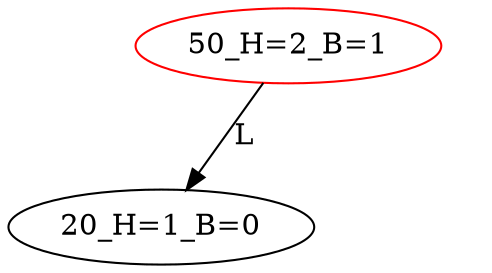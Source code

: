 digraph BiTreeBiTreeInsert {
"50_H=2_B=1" -> {"20_H=1_B=0"} [label="L"]
"50_H=2_B=1" -> {"HD0"} [label="L"] [style=invis]
"HD0" [style=invis]
"50_H=2_B=1" [color=red]
"20_H=1_B=0"
}
